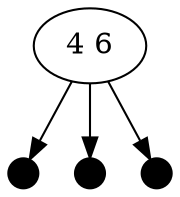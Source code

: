 digraph tree {
  0[label="4 6"]
  0 -> 1
  0 -> 2
  0 -> 3
  1[shape="point",width=0.2]
  2[shape="point",width=0.2]
  3[shape="point",width=0.2]
}
